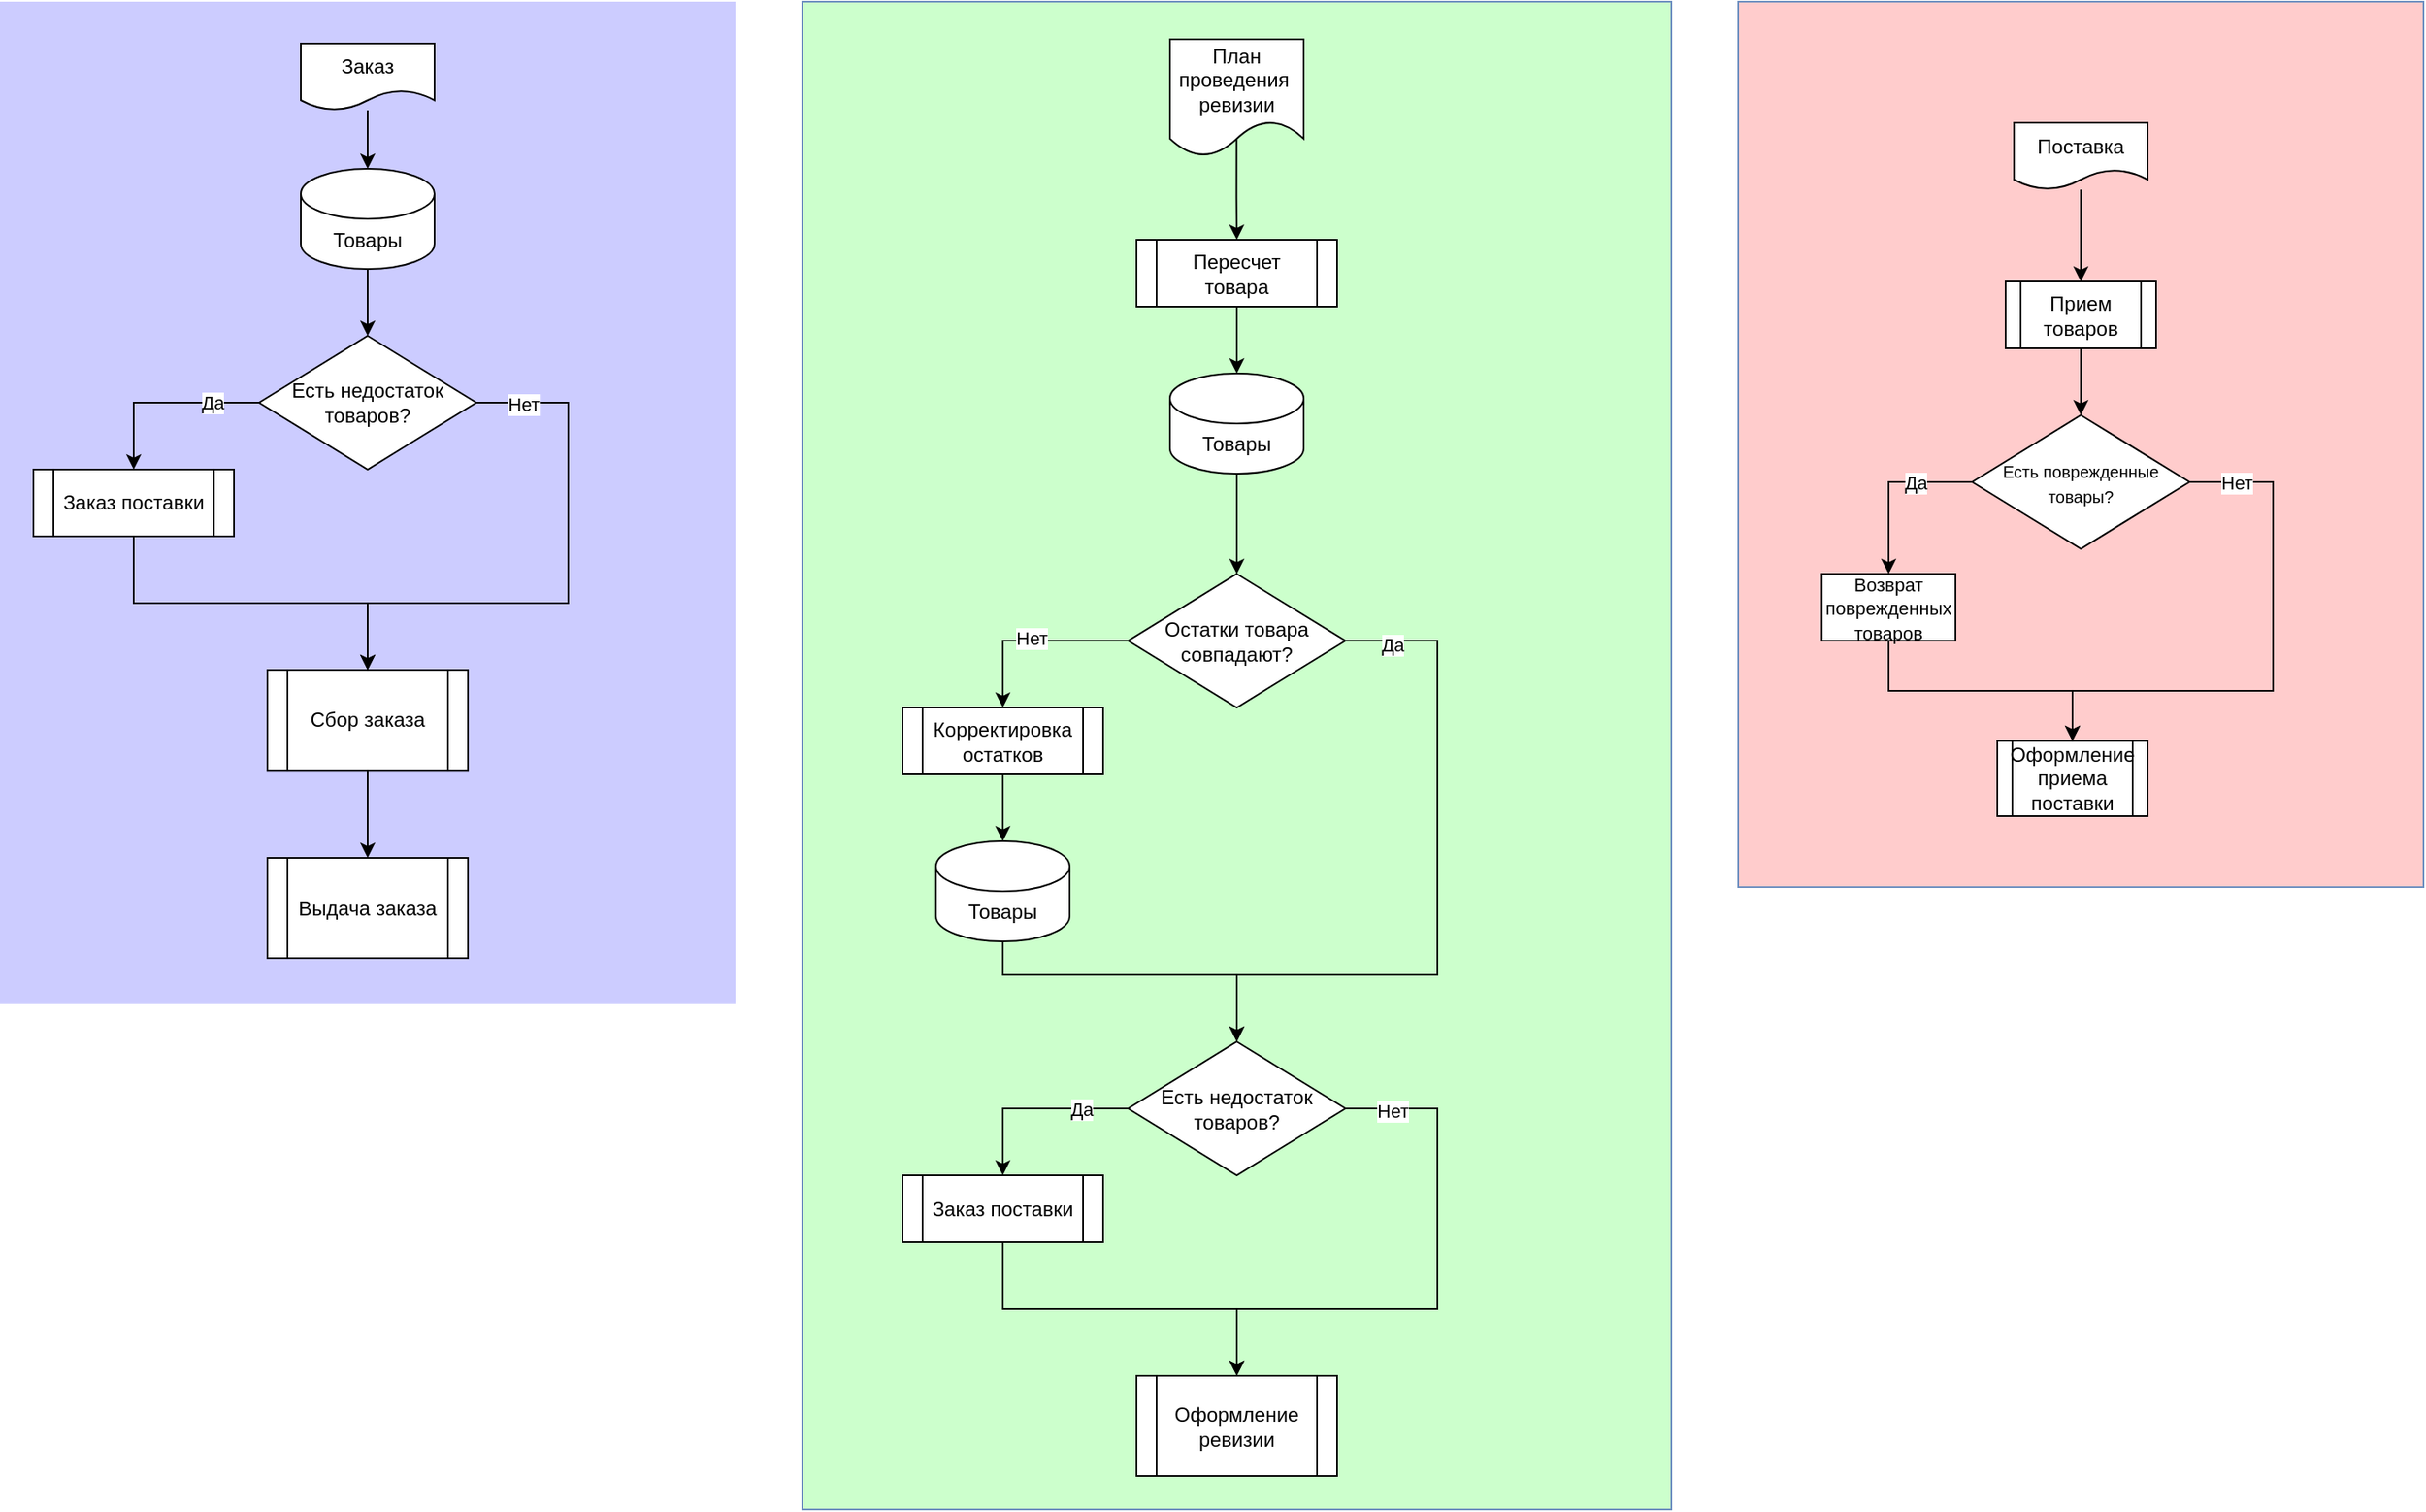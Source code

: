 <mxfile version="23.0.2" type="device">
  <diagram name="Страница — 1" id="KiWxl8-HKHgOA4trcu5P">
    <mxGraphModel dx="2927" dy="1276" grid="1" gridSize="10" guides="1" tooltips="1" connect="1" arrows="1" fold="1" page="1" pageScale="1" pageWidth="827" pageHeight="1169" math="0" shadow="0">
      <root>
        <mxCell id="0" />
        <mxCell id="1" parent="0" />
        <mxCell id="UNyO2sSzSuPGgwBduE7q-74" value="" style="rounded=0;whiteSpace=wrap;html=1;strokeColor=#6c8ebf;fillColor=#FFCCCC;" vertex="1" parent="1">
          <mxGeometry x="680" y="80" width="410" height="530" as="geometry" />
        </mxCell>
        <mxCell id="UNyO2sSzSuPGgwBduE7q-73" value="" style="rounded=0;whiteSpace=wrap;html=1;strokeColor=#6c8ebf;fillColor=#CCFFCC;" vertex="1" parent="1">
          <mxGeometry x="120" y="80" width="520" height="902.5" as="geometry" />
        </mxCell>
        <mxCell id="UNyO2sSzSuPGgwBduE7q-72" value="" style="rounded=0;whiteSpace=wrap;html=1;strokeColor=none;fillColor=#CCCCFF;" vertex="1" parent="1">
          <mxGeometry x="-360" y="80" width="440" height="600" as="geometry" />
        </mxCell>
        <mxCell id="UNyO2sSzSuPGgwBduE7q-13" style="edgeStyle=orthogonalEdgeStyle;rounded=0;orthogonalLoop=1;jettySize=auto;html=1;exitX=0.498;exitY=0.854;exitDx=0;exitDy=0;entryX=0.5;entryY=0;entryDx=0;entryDy=0;exitPerimeter=0;" edge="1" parent="1" source="UNyO2sSzSuPGgwBduE7q-36" target="UNyO2sSzSuPGgwBduE7q-3">
          <mxGeometry relative="1" as="geometry">
            <mxPoint x="380" y="182.5" as="sourcePoint" />
          </mxGeometry>
        </mxCell>
        <mxCell id="UNyO2sSzSuPGgwBduE7q-3" value="Пересчет товара" style="shape=process;whiteSpace=wrap;html=1;backgroundOutline=1;" vertex="1" parent="1">
          <mxGeometry x="320" y="222.5" width="120" height="40" as="geometry" />
        </mxCell>
        <mxCell id="UNyO2sSzSuPGgwBduE7q-16" style="edgeStyle=orthogonalEdgeStyle;rounded=0;orthogonalLoop=1;jettySize=auto;html=1;exitX=0;exitY=0.5;exitDx=0;exitDy=0;entryX=0.5;entryY=0;entryDx=0;entryDy=0;" edge="1" parent="1" source="UNyO2sSzSuPGgwBduE7q-4" target="UNyO2sSzSuPGgwBduE7q-5">
          <mxGeometry relative="1" as="geometry" />
        </mxCell>
        <mxCell id="UNyO2sSzSuPGgwBduE7q-20" value="Нет" style="edgeLabel;html=1;align=center;verticalAlign=middle;resizable=0;points=[];" vertex="1" connectable="0" parent="UNyO2sSzSuPGgwBduE7q-16">
          <mxGeometry x="0.016" y="-2" relative="1" as="geometry">
            <mxPoint as="offset" />
          </mxGeometry>
        </mxCell>
        <mxCell id="UNyO2sSzSuPGgwBduE7q-21" style="edgeStyle=orthogonalEdgeStyle;rounded=0;orthogonalLoop=1;jettySize=auto;html=1;exitX=1;exitY=0.5;exitDx=0;exitDy=0;entryX=0.5;entryY=0;entryDx=0;entryDy=0;" edge="1" parent="1" source="UNyO2sSzSuPGgwBduE7q-4" target="UNyO2sSzSuPGgwBduE7q-25">
          <mxGeometry relative="1" as="geometry">
            <Array as="points">
              <mxPoint x="500" y="462.5" />
              <mxPoint x="500" y="662.5" />
              <mxPoint x="380" y="662.5" />
              <mxPoint x="380" y="692.5" />
            </Array>
          </mxGeometry>
        </mxCell>
        <mxCell id="UNyO2sSzSuPGgwBduE7q-22" value="Да" style="edgeLabel;html=1;align=center;verticalAlign=middle;resizable=0;points=[];" vertex="1" connectable="0" parent="UNyO2sSzSuPGgwBduE7q-21">
          <mxGeometry x="-0.865" y="-2" relative="1" as="geometry">
            <mxPoint as="offset" />
          </mxGeometry>
        </mxCell>
        <mxCell id="UNyO2sSzSuPGgwBduE7q-4" value="Остатки товара совпадают?" style="rhombus;whiteSpace=wrap;html=1;" vertex="1" parent="1">
          <mxGeometry x="315" y="422.5" width="130" height="80" as="geometry" />
        </mxCell>
        <mxCell id="UNyO2sSzSuPGgwBduE7q-5" value="Корректировка остатков" style="shape=process;whiteSpace=wrap;html=1;backgroundOutline=1;" vertex="1" parent="1">
          <mxGeometry x="180" y="502.5" width="120" height="40" as="geometry" />
        </mxCell>
        <mxCell id="UNyO2sSzSuPGgwBduE7q-15" style="edgeStyle=orthogonalEdgeStyle;rounded=0;orthogonalLoop=1;jettySize=auto;html=1;exitX=0.5;exitY=1;exitDx=0;exitDy=0;exitPerimeter=0;entryX=0.5;entryY=0;entryDx=0;entryDy=0;" edge="1" parent="1" source="UNyO2sSzSuPGgwBduE7q-6" target="UNyO2sSzSuPGgwBduE7q-4">
          <mxGeometry relative="1" as="geometry" />
        </mxCell>
        <mxCell id="UNyO2sSzSuPGgwBduE7q-6" value="Товары" style="shape=cylinder3;whiteSpace=wrap;html=1;boundedLbl=1;backgroundOutline=1;size=15;" vertex="1" parent="1">
          <mxGeometry x="340" y="302.5" width="80" height="60" as="geometry" />
        </mxCell>
        <mxCell id="UNyO2sSzSuPGgwBduE7q-18" style="edgeStyle=orthogonalEdgeStyle;rounded=0;orthogonalLoop=1;jettySize=auto;html=1;exitX=0.5;exitY=1;exitDx=0;exitDy=0;exitPerimeter=0;entryX=0.5;entryY=0;entryDx=0;entryDy=0;" edge="1" parent="1" source="UNyO2sSzSuPGgwBduE7q-7" target="UNyO2sSzSuPGgwBduE7q-25">
          <mxGeometry relative="1" as="geometry">
            <Array as="points">
              <mxPoint x="240" y="662.5" />
              <mxPoint x="380" y="662.5" />
              <mxPoint x="380" y="692.5" />
            </Array>
          </mxGeometry>
        </mxCell>
        <mxCell id="UNyO2sSzSuPGgwBduE7q-7" value="Товары" style="shape=cylinder3;whiteSpace=wrap;html=1;boundedLbl=1;backgroundOutline=1;size=15;" vertex="1" parent="1">
          <mxGeometry x="200" y="582.5" width="80" height="60" as="geometry" />
        </mxCell>
        <mxCell id="UNyO2sSzSuPGgwBduE7q-8" value="Оформление ревизии" style="shape=process;whiteSpace=wrap;html=1;backgroundOutline=1;" vertex="1" parent="1">
          <mxGeometry x="320" y="902.5" width="120" height="60" as="geometry" />
        </mxCell>
        <mxCell id="UNyO2sSzSuPGgwBduE7q-14" style="edgeStyle=orthogonalEdgeStyle;rounded=0;orthogonalLoop=1;jettySize=auto;html=1;exitX=0.5;exitY=1;exitDx=0;exitDy=0;entryX=0.5;entryY=0;entryDx=0;entryDy=0;entryPerimeter=0;" edge="1" parent="1" source="UNyO2sSzSuPGgwBduE7q-3" target="UNyO2sSzSuPGgwBduE7q-6">
          <mxGeometry relative="1" as="geometry" />
        </mxCell>
        <mxCell id="UNyO2sSzSuPGgwBduE7q-17" style="edgeStyle=orthogonalEdgeStyle;rounded=0;orthogonalLoop=1;jettySize=auto;html=1;exitX=0.5;exitY=1;exitDx=0;exitDy=0;entryX=0.5;entryY=0;entryDx=0;entryDy=0;entryPerimeter=0;" edge="1" parent="1" source="UNyO2sSzSuPGgwBduE7q-5" target="UNyO2sSzSuPGgwBduE7q-7">
          <mxGeometry relative="1" as="geometry" />
        </mxCell>
        <mxCell id="UNyO2sSzSuPGgwBduE7q-27" style="edgeStyle=orthogonalEdgeStyle;rounded=0;orthogonalLoop=1;jettySize=auto;html=1;exitX=1;exitY=0.5;exitDx=0;exitDy=0;entryX=0.5;entryY=0;entryDx=0;entryDy=0;" edge="1" parent="1" source="UNyO2sSzSuPGgwBduE7q-25" target="UNyO2sSzSuPGgwBduE7q-8">
          <mxGeometry relative="1" as="geometry">
            <Array as="points">
              <mxPoint x="500" y="742.5" />
              <mxPoint x="500" y="862.5" />
              <mxPoint x="380" y="862.5" />
            </Array>
          </mxGeometry>
        </mxCell>
        <mxCell id="UNyO2sSzSuPGgwBduE7q-32" value="Нет" style="edgeLabel;html=1;align=center;verticalAlign=middle;resizable=0;points=[];" vertex="1" connectable="0" parent="UNyO2sSzSuPGgwBduE7q-27">
          <mxGeometry x="-0.835" y="-1" relative="1" as="geometry">
            <mxPoint as="offset" />
          </mxGeometry>
        </mxCell>
        <mxCell id="UNyO2sSzSuPGgwBduE7q-28" style="edgeStyle=orthogonalEdgeStyle;rounded=0;orthogonalLoop=1;jettySize=auto;html=1;exitX=0;exitY=0.5;exitDx=0;exitDy=0;entryX=0.5;entryY=0;entryDx=0;entryDy=0;" edge="1" parent="1" source="UNyO2sSzSuPGgwBduE7q-25" target="UNyO2sSzSuPGgwBduE7q-26">
          <mxGeometry relative="1" as="geometry" />
        </mxCell>
        <mxCell id="UNyO2sSzSuPGgwBduE7q-29" value="Да" style="edgeLabel;html=1;align=center;verticalAlign=middle;resizable=0;points=[];" vertex="1" connectable="0" parent="UNyO2sSzSuPGgwBduE7q-28">
          <mxGeometry x="-0.506" relative="1" as="geometry">
            <mxPoint as="offset" />
          </mxGeometry>
        </mxCell>
        <mxCell id="UNyO2sSzSuPGgwBduE7q-25" value="Есть недостаток товаров?" style="rhombus;whiteSpace=wrap;html=1;" vertex="1" parent="1">
          <mxGeometry x="315" y="702.5" width="130" height="80" as="geometry" />
        </mxCell>
        <mxCell id="UNyO2sSzSuPGgwBduE7q-31" style="edgeStyle=orthogonalEdgeStyle;rounded=0;orthogonalLoop=1;jettySize=auto;html=1;exitX=0.5;exitY=1;exitDx=0;exitDy=0;entryX=0.5;entryY=0;entryDx=0;entryDy=0;" edge="1" parent="1" source="UNyO2sSzSuPGgwBduE7q-26" target="UNyO2sSzSuPGgwBduE7q-8">
          <mxGeometry relative="1" as="geometry" />
        </mxCell>
        <mxCell id="UNyO2sSzSuPGgwBduE7q-26" value="Заказ поставки" style="shape=process;whiteSpace=wrap;html=1;backgroundOutline=1;" vertex="1" parent="1">
          <mxGeometry x="180" y="782.5" width="120" height="40" as="geometry" />
        </mxCell>
        <mxCell id="UNyO2sSzSuPGgwBduE7q-34" value="Заказ" style="shape=document;whiteSpace=wrap;html=1;boundedLbl=1;" vertex="1" parent="1">
          <mxGeometry x="-180" y="105" width="80" height="40" as="geometry" />
        </mxCell>
        <mxCell id="UNyO2sSzSuPGgwBduE7q-59" style="edgeStyle=orthogonalEdgeStyle;rounded=0;orthogonalLoop=1;jettySize=auto;html=1;entryX=0.5;entryY=0;entryDx=0;entryDy=0;" edge="1" parent="1" source="UNyO2sSzSuPGgwBduE7q-35" target="UNyO2sSzSuPGgwBduE7q-54">
          <mxGeometry relative="1" as="geometry" />
        </mxCell>
        <mxCell id="UNyO2sSzSuPGgwBduE7q-35" value="Поставка" style="shape=document;whiteSpace=wrap;html=1;boundedLbl=1;" vertex="1" parent="1">
          <mxGeometry x="845" y="152.5" width="80" height="40" as="geometry" />
        </mxCell>
        <mxCell id="UNyO2sSzSuPGgwBduE7q-36" value="План проведения&amp;nbsp; ревизии" style="shape=document;whiteSpace=wrap;html=1;boundedLbl=1;" vertex="1" parent="1">
          <mxGeometry x="340" y="102.5" width="80" height="70" as="geometry" />
        </mxCell>
        <mxCell id="UNyO2sSzSuPGgwBduE7q-69" style="edgeStyle=orthogonalEdgeStyle;rounded=0;orthogonalLoop=1;jettySize=auto;html=1;exitX=0.5;exitY=1;exitDx=0;exitDy=0;entryX=0.5;entryY=0;entryDx=0;entryDy=0;" edge="1" parent="1" source="UNyO2sSzSuPGgwBduE7q-42" target="UNyO2sSzSuPGgwBduE7q-68">
          <mxGeometry relative="1" as="geometry" />
        </mxCell>
        <mxCell id="UNyO2sSzSuPGgwBduE7q-42" value="Сбор заказа" style="shape=process;whiteSpace=wrap;html=1;backgroundOutline=1;" vertex="1" parent="1">
          <mxGeometry x="-200" y="480" width="120" height="60" as="geometry" />
        </mxCell>
        <mxCell id="UNyO2sSzSuPGgwBduE7q-43" style="edgeStyle=orthogonalEdgeStyle;rounded=0;orthogonalLoop=1;jettySize=auto;html=1;exitX=1;exitY=0.5;exitDx=0;exitDy=0;entryX=0.5;entryY=0;entryDx=0;entryDy=0;" edge="1" parent="1" source="UNyO2sSzSuPGgwBduE7q-47" target="UNyO2sSzSuPGgwBduE7q-42">
          <mxGeometry relative="1" as="geometry">
            <Array as="points">
              <mxPoint x="-20" y="320" />
              <mxPoint x="-20" y="440" />
              <mxPoint x="-140" y="440" />
            </Array>
          </mxGeometry>
        </mxCell>
        <mxCell id="UNyO2sSzSuPGgwBduE7q-44" value="Нет" style="edgeLabel;html=1;align=center;verticalAlign=middle;resizable=0;points=[];" vertex="1" connectable="0" parent="UNyO2sSzSuPGgwBduE7q-43">
          <mxGeometry x="-0.835" y="-1" relative="1" as="geometry">
            <mxPoint as="offset" />
          </mxGeometry>
        </mxCell>
        <mxCell id="UNyO2sSzSuPGgwBduE7q-45" style="edgeStyle=orthogonalEdgeStyle;rounded=0;orthogonalLoop=1;jettySize=auto;html=1;exitX=0;exitY=0.5;exitDx=0;exitDy=0;entryX=0.5;entryY=0;entryDx=0;entryDy=0;" edge="1" parent="1" source="UNyO2sSzSuPGgwBduE7q-47" target="UNyO2sSzSuPGgwBduE7q-49">
          <mxGeometry relative="1" as="geometry" />
        </mxCell>
        <mxCell id="UNyO2sSzSuPGgwBduE7q-46" value="Да" style="edgeLabel;html=1;align=center;verticalAlign=middle;resizable=0;points=[];" vertex="1" connectable="0" parent="UNyO2sSzSuPGgwBduE7q-45">
          <mxGeometry x="-0.506" relative="1" as="geometry">
            <mxPoint as="offset" />
          </mxGeometry>
        </mxCell>
        <mxCell id="UNyO2sSzSuPGgwBduE7q-47" value="Есть недостаток товаров?" style="rhombus;whiteSpace=wrap;html=1;" vertex="1" parent="1">
          <mxGeometry x="-205" y="280" width="130" height="80" as="geometry" />
        </mxCell>
        <mxCell id="UNyO2sSzSuPGgwBduE7q-48" style="edgeStyle=orthogonalEdgeStyle;rounded=0;orthogonalLoop=1;jettySize=auto;html=1;exitX=0.5;exitY=1;exitDx=0;exitDy=0;entryX=0.5;entryY=0;entryDx=0;entryDy=0;" edge="1" parent="1" source="UNyO2sSzSuPGgwBduE7q-49" target="UNyO2sSzSuPGgwBduE7q-42">
          <mxGeometry relative="1" as="geometry" />
        </mxCell>
        <mxCell id="UNyO2sSzSuPGgwBduE7q-49" value="Заказ поставки" style="shape=process;whiteSpace=wrap;html=1;backgroundOutline=1;" vertex="1" parent="1">
          <mxGeometry x="-340" y="360" width="120" height="40" as="geometry" />
        </mxCell>
        <mxCell id="UNyO2sSzSuPGgwBduE7q-53" style="edgeStyle=orthogonalEdgeStyle;rounded=0;orthogonalLoop=1;jettySize=auto;html=1;exitX=0.5;exitY=1;exitDx=0;exitDy=0;exitPerimeter=0;entryX=0.5;entryY=0;entryDx=0;entryDy=0;" edge="1" parent="1" source="UNyO2sSzSuPGgwBduE7q-51" target="UNyO2sSzSuPGgwBduE7q-47">
          <mxGeometry relative="1" as="geometry" />
        </mxCell>
        <mxCell id="UNyO2sSzSuPGgwBduE7q-51" value="Товары" style="shape=cylinder3;whiteSpace=wrap;html=1;boundedLbl=1;backgroundOutline=1;size=15;" vertex="1" parent="1">
          <mxGeometry x="-180" y="180" width="80" height="60" as="geometry" />
        </mxCell>
        <mxCell id="UNyO2sSzSuPGgwBduE7q-52" style="edgeStyle=orthogonalEdgeStyle;rounded=0;orthogonalLoop=1;jettySize=auto;html=1;entryX=0.5;entryY=0;entryDx=0;entryDy=0;entryPerimeter=0;" edge="1" parent="1" source="UNyO2sSzSuPGgwBduE7q-34" target="UNyO2sSzSuPGgwBduE7q-51">
          <mxGeometry relative="1" as="geometry" />
        </mxCell>
        <mxCell id="UNyO2sSzSuPGgwBduE7q-60" style="edgeStyle=orthogonalEdgeStyle;rounded=0;orthogonalLoop=1;jettySize=auto;html=1;exitX=0.5;exitY=1;exitDx=0;exitDy=0;entryX=0.5;entryY=0;entryDx=0;entryDy=0;" edge="1" parent="1" source="UNyO2sSzSuPGgwBduE7q-54" target="UNyO2sSzSuPGgwBduE7q-56">
          <mxGeometry relative="1" as="geometry" />
        </mxCell>
        <mxCell id="UNyO2sSzSuPGgwBduE7q-54" value="Прием товаров" style="shape=process;whiteSpace=wrap;html=1;backgroundOutline=1;" vertex="1" parent="1">
          <mxGeometry x="840" y="247.5" width="90" height="40" as="geometry" />
        </mxCell>
        <mxCell id="UNyO2sSzSuPGgwBduE7q-58" style="edgeStyle=orthogonalEdgeStyle;rounded=0;orthogonalLoop=1;jettySize=auto;html=1;entryX=0.5;entryY=0;entryDx=0;entryDy=0;" edge="1" parent="1" source="UNyO2sSzSuPGgwBduE7q-56" target="UNyO2sSzSuPGgwBduE7q-57">
          <mxGeometry relative="1" as="geometry" />
        </mxCell>
        <mxCell id="UNyO2sSzSuPGgwBduE7q-64" value="Да" style="edgeLabel;html=1;align=center;verticalAlign=middle;resizable=0;points=[];" vertex="1" connectable="0" parent="UNyO2sSzSuPGgwBduE7q-58">
          <mxGeometry x="-0.35" relative="1" as="geometry">
            <mxPoint as="offset" />
          </mxGeometry>
        </mxCell>
        <mxCell id="UNyO2sSzSuPGgwBduE7q-70" style="edgeStyle=orthogonalEdgeStyle;rounded=0;orthogonalLoop=1;jettySize=auto;html=1;exitX=1;exitY=0.5;exitDx=0;exitDy=0;entryX=0.5;entryY=0;entryDx=0;entryDy=0;" edge="1" parent="1" source="UNyO2sSzSuPGgwBduE7q-56" target="UNyO2sSzSuPGgwBduE7q-61">
          <mxGeometry relative="1" as="geometry">
            <Array as="points">
              <mxPoint x="1000" y="367.5" />
              <mxPoint x="1000" y="492.5" />
              <mxPoint x="880" y="492.5" />
            </Array>
          </mxGeometry>
        </mxCell>
        <mxCell id="UNyO2sSzSuPGgwBduE7q-71" value="Нет" style="edgeLabel;html=1;align=center;verticalAlign=middle;resizable=0;points=[];" vertex="1" connectable="0" parent="UNyO2sSzSuPGgwBduE7q-70">
          <mxGeometry x="-0.831" relative="1" as="geometry">
            <mxPoint as="offset" />
          </mxGeometry>
        </mxCell>
        <mxCell id="UNyO2sSzSuPGgwBduE7q-56" value="&lt;font style=&quot;font-size: 10px;&quot;&gt;Есть поврежденные товары?&lt;/font&gt;" style="rhombus;whiteSpace=wrap;html=1;" vertex="1" parent="1">
          <mxGeometry x="820" y="327.5" width="130" height="80" as="geometry" />
        </mxCell>
        <mxCell id="UNyO2sSzSuPGgwBduE7q-62" style="edgeStyle=orthogonalEdgeStyle;rounded=0;orthogonalLoop=1;jettySize=auto;html=1;exitX=0.5;exitY=1;exitDx=0;exitDy=0;entryX=0.5;entryY=0;entryDx=0;entryDy=0;" edge="1" parent="1" source="UNyO2sSzSuPGgwBduE7q-57" target="UNyO2sSzSuPGgwBduE7q-61">
          <mxGeometry relative="1" as="geometry" />
        </mxCell>
        <mxCell id="UNyO2sSzSuPGgwBduE7q-57" value="&lt;font style=&quot;font-size: 11px;&quot;&gt;Возврат поврежденных товаров&lt;/font&gt;" style="rounded=0;whiteSpace=wrap;html=1;" vertex="1" parent="1">
          <mxGeometry x="730" y="422.5" width="80" height="40" as="geometry" />
        </mxCell>
        <mxCell id="UNyO2sSzSuPGgwBduE7q-61" value="Оформление приема поставки" style="shape=process;whiteSpace=wrap;html=1;backgroundOutline=1;" vertex="1" parent="1">
          <mxGeometry x="835" y="522.5" width="90" height="45" as="geometry" />
        </mxCell>
        <mxCell id="UNyO2sSzSuPGgwBduE7q-68" value="Выдача заказа" style="shape=process;whiteSpace=wrap;html=1;backgroundOutline=1;" vertex="1" parent="1">
          <mxGeometry x="-200" y="592.5" width="120" height="60" as="geometry" />
        </mxCell>
      </root>
    </mxGraphModel>
  </diagram>
</mxfile>
